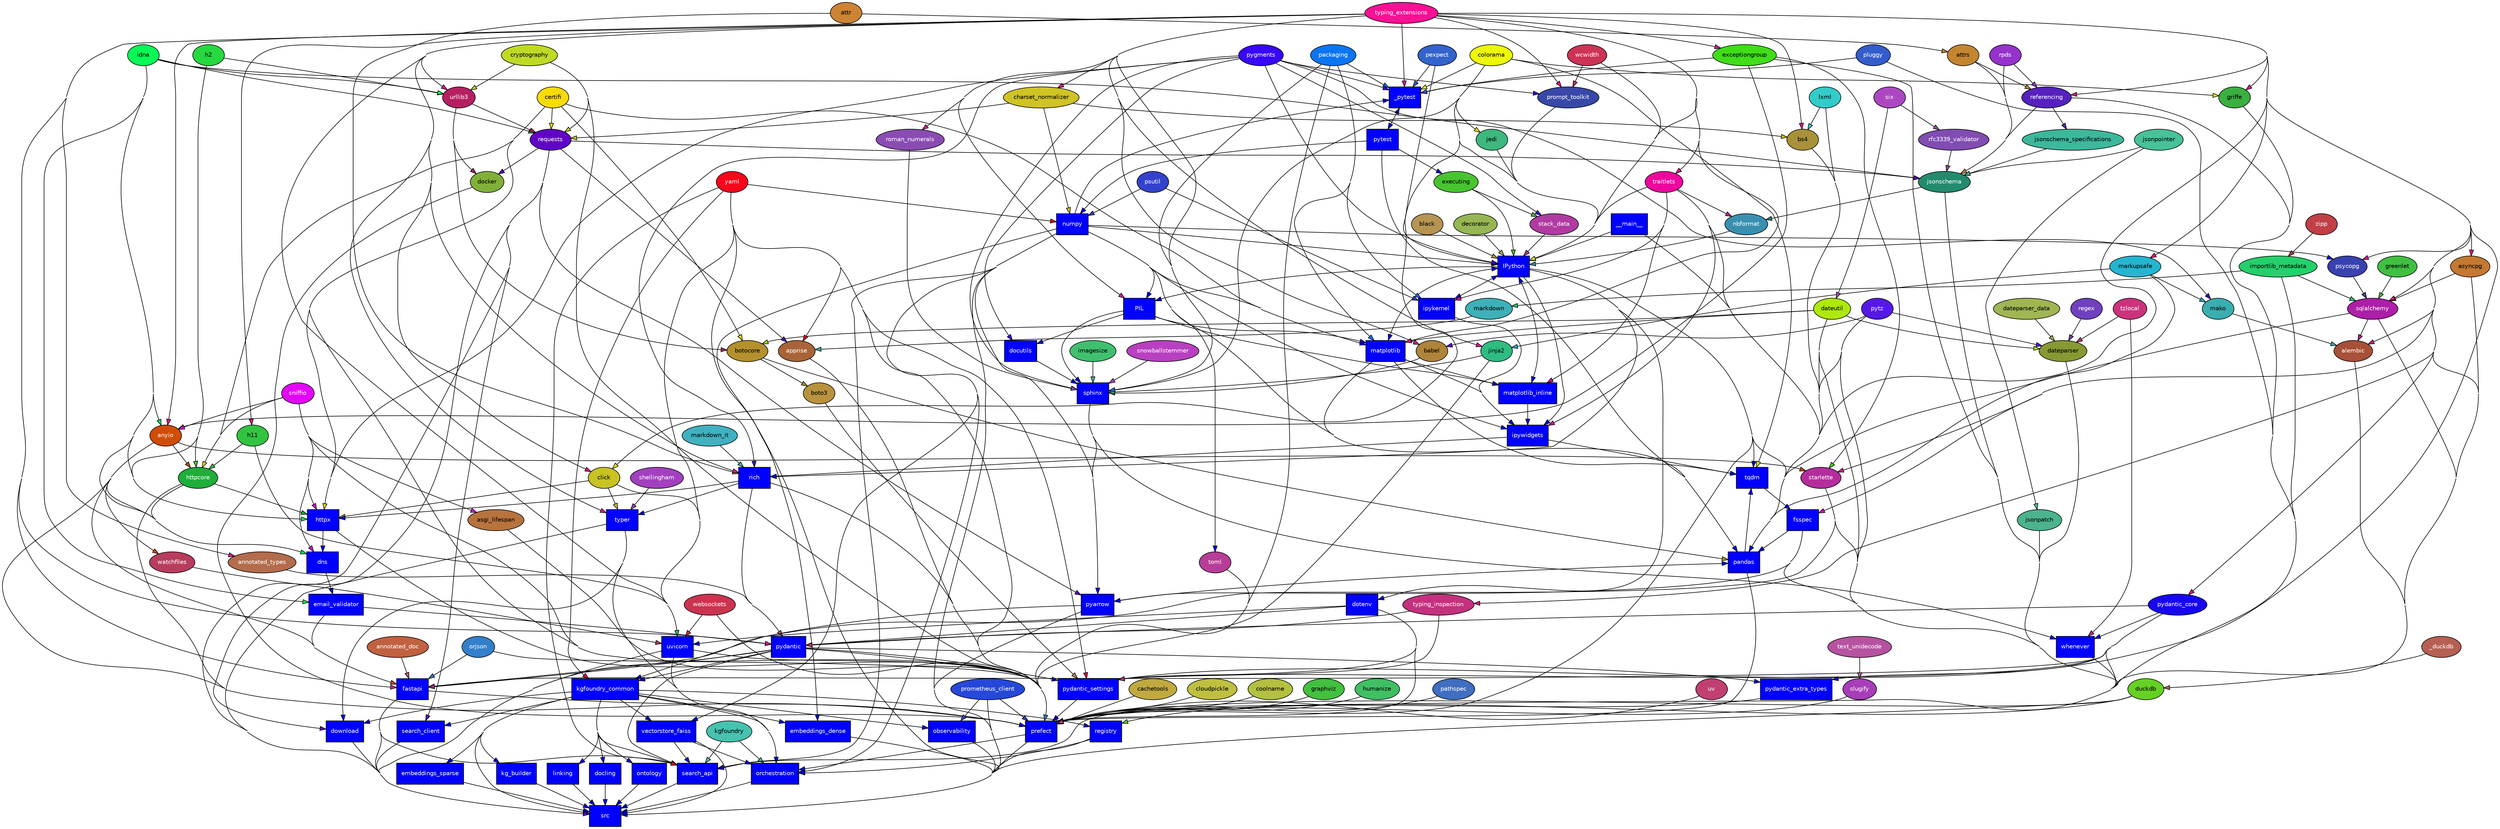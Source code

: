 
digraph G {
    concentrate = true;

    rankdir = TB;
    node [style=filled,fillcolor="#ffffff",fontcolor="#000000",fontname=Helvetica,fontsize=10];

    __main__ [fillcolor="blue",fontcolor="white",shape="box"];
    _duckdb [fillcolor="#b66053",fontcolor="#ffffff"];
    _pytest [fillcolor="blue",fontcolor="white",shape="box"];
    alembic [fillcolor="#a85038",fontcolor="#ffffff"];
    annotated_doc [fillcolor="#c06140",fontcolor="#ffffff"];
    annotated_types [fillcolor="#b36c4c",fontcolor="#ffffff"];
    anyio [fillcolor="#d14c05",fontcolor="#ffffff"];
    apprise [fillcolor="#a86438",fontcolor="#ffffff"];
    asgi_lifespan [fillcolor="#b8733d"];
    asyncpg [fillcolor="#c47831"];
    attr [fillcolor="#cc8333"];
    attrs [fillcolor="#c48531"];
    babel [fillcolor="#b0833a"];
    black [fillcolor="#b69453"];
    boto3 [fillcolor="#b8933d"];
    botocore [fillcolor="#b4912d"];
    bs4 [fillcolor="#a89138"];
    cachetools [fillcolor="#c0aa40"];
    certifi [fillcolor="#f9db06"];
    charset_normalizer [fillcolor="#d0c324"];
    click [fillcolor="#c8c223"];
    cloudpickle [fillcolor="#bfc040"];
    colorama [fillcolor="#edf906"];
    coolname [fillcolor="#b3c040"];
    cryptography [fillcolor="#c0d926"];
    dateparser [fillcolor="#869933"];
    dateparser_data [fillcolor="#a0b653"];
    dateutil [fillcolor="#ade90c"];
    decorator [fillcolor="#97b653"];
    dns [fillcolor="blue",fontcolor="white",shape="box"];
    docker [fillcolor="#81b03a"];
    docling [fillcolor="blue",fontcolor="white",shape="box"];
    docutils [fillcolor="blue",fontcolor="white",shape="box"];
    dotenv [fillcolor="blue",fontcolor="white",shape="box"];
    download [fillcolor="blue",fontcolor="white",shape="box"];
    duckdb [fillcolor="#66d024"];
    email_validator [fillcolor="blue",fontcolor="white",shape="box"];
    embeddings_dense [fillcolor="blue",fontcolor="white",shape="box"];
    embeddings_sparse [fillcolor="blue",fontcolor="white",shape="box"];
    exceptiongroup [fillcolor="#40dd18"];
    executing [fillcolor="#48c431"];
    fastapi [fillcolor="blue",fontcolor="white",shape="box"];
    fsspec [fillcolor="blue",fontcolor="white",shape="box"];
    graphviz [fillcolor="#43c040"];
    greenlet [fillcolor="#40c041"];
    griffe [fillcolor="#3ab041"];
    h11 [fillcolor="#31c440"];
    h2 [fillcolor="#26d940"];
    httpcore [fillcolor="#1eae39",fontcolor="#ffffff"];
    httpx [fillcolor="blue",fontcolor="white",shape="box"];
    humanize [fillcolor="#40c063"];
    idna [fillcolor="#06f954"];
    imagesize [fillcolor="#40c06e"];
    importlib_metadata [fillcolor="#24d06b"];
    ipykernel [fillcolor="blue",fontcolor="white",shape="box"];
    IPython [fillcolor="blue",fontcolor="white",shape="box"];
    ipywidgets [fillcolor="blue",fontcolor="white",shape="box"];
    jedi [fillcolor="#3db87f"];
    jinja2 [fillcolor="#2fbc81"];
    jsonpatch [fillcolor="#4cb38d"];
    jsonpointer [fillcolor="#47c29a"];
    jsonschema [fillcolor="#228b6d",fontcolor="#ffffff"];
    jsonschema_specifications [fillcolor="#3db89a"];
    kg_builder [fillcolor="blue",fontcolor="white",shape="box"];
    kgfoundry [fillcolor="#47c2af"];
    kgfoundry_common [fillcolor="blue",fontcolor="white",shape="box"];
    linking [fillcolor="blue",fontcolor="white",shape="box"];
    lxml [fillcolor="#33ccc9"];
    mako [fillcolor="#3aaeb0"];
    markdown [fillcolor="#3db0b8"];
    markdown_it [fillcolor="#40b1c0"];
    markupsafe [fillcolor="#24b6d0"];
    matplotlib [fillcolor="blue",fontcolor="white",shape="box"];
    matplotlib_inline [fillcolor="blue",fontcolor="white",shape="box"];
    nbformat [fillcolor="#3a8fb0",fontcolor="#ffffff"];
    numpy [fillcolor="blue",fontcolor="white",shape="box"];
    observability [fillcolor="blue",fontcolor="white",shape="box"];
    ontology [fillcolor="blue",fontcolor="white",shape="box"];
    orchestration [fillcolor="blue",fontcolor="white",shape="box"];
    orjson [fillcolor="#337fcc",fontcolor="#ffffff"];
    packaging [fillcolor="#0c75f3",fontcolor="#ffffff"];
    pandas [fillcolor="blue",fontcolor="white",shape="box"];
    pathspec [fillcolor="#406ec0",fontcolor="#ffffff"];
    pexpect [fillcolor="#3364cc",fontcolor="#ffffff"];
    PIL [fillcolor="blue",fontcolor="white",shape="box"];
    pluggy [fillcolor="#335dcc",fontcolor="#ffffff"];
    prefect [fillcolor="blue",fontcolor="white",shape="box"];
    prometheus_client [fillcolor="#2648d9",fontcolor="#ffffff"];
    prompt_toolkit [fillcolor="#3848a8",fontcolor="#ffffff"];
    psutil [fillcolor="#3342cc",fontcolor="#ffffff"];
    psycopg [fillcolor="#3a41b0",fontcolor="#ffffff"];
    pyarrow [fillcolor="blue",fontcolor="white",shape="box"];
    pydantic [fillcolor="blue",fontcolor="white",shape="box"];
    pydantic_core [fillcolor="#1706ef",fontcolor="#ffffff"];
    pydantic_extra_types [fillcolor="blue",fontcolor="white",shape="box"];
    pydantic_settings [fillcolor="blue",fontcolor="white",shape="box"];
    pygments [fillcolor="#3806f9",fontcolor="#ffffff"];
    pytest [fillcolor="blue",fontcolor="white",shape="box"];
    pytz [fillcolor="#5519e6",fontcolor="#ffffff"];
    referencing [fillcolor="#5621bf",fontcolor="#ffffff"];
    regex [fillcolor="#7040c0",fontcolor="#ffffff"];
    registry [fillcolor="blue",fontcolor="white",shape="box"];
    requests [fillcolor="#6005c7",fontcolor="#ffffff"];
    rfc3339_validator [fillcolor="#814cb3",fontcolor="#ffffff"];
    rich [fillcolor="blue",fontcolor="white",shape="box"];
    roman_numerals [fillcolor="#8a4cb3",fontcolor="#ffffff"];
    rpds [fillcolor="#9533cc",fontcolor="#ffffff"];
    search_api [fillcolor="blue",fontcolor="white",shape="box"];
    search_client [fillcolor="blue",fontcolor="white",shape="box"];
    shellingham [fillcolor="#a340c0",fontcolor="#ffffff"];
    six [fillcolor="#ac47c2",fontcolor="#ffffff"];
    slugify [fillcolor="#a73db8",fontcolor="#ffffff"];
    sniffio [fillcolor="#e206f9",fontcolor="#ffffff"];
    snowballstemmer [fillcolor="#b940c0",fontcolor="#ffffff"];
    sphinx [fillcolor="blue",fontcolor="white",shape="box"];
    sqlalchemy [fillcolor="#ae1ea8",fontcolor="#ffffff"];
    src [fillcolor="blue",fontcolor="white",shape="box"];
    stack_data [fillcolor="#b03aa2",fontcolor="#ffffff"];
    starlette [fillcolor="#b42d9d",fontcolor="#ffffff"];
    text_unidecode [fillcolor="#b653a1",fontcolor="#ffffff"];
    toml [fillcolor="#b83d98",fontcolor="#ffffff"];
    tqdm [fillcolor="blue",fontcolor="white",shape="box"];
    traitlets [fillcolor="#ef069f",fontcolor="#ffffff"];
    typer [fillcolor="blue",fontcolor="white",shape="box"];
    typing_extensions [fillcolor="#f91095",fontcolor="#ffffff"];
    typing_inspection [fillcolor="#c4317e",fontcolor="#ffffff"];
    tzlocal [fillcolor="#cc337d",fontcolor="#ffffff"];
    urllib3 [fillcolor="#b62062",fontcolor="#ffffff"];
    uv [fillcolor="#c04072",fontcolor="#ffffff"];
    uvicorn [fillcolor="blue",fontcolor="white",shape="box"];
    vectorstore_faiss [fillcolor="blue",fontcolor="white",shape="box"];
    watchfiles [fillcolor="#b83d5d",fontcolor="#ffffff"];
    wcwidth [fillcolor="#cc3354",fontcolor="#ffffff"];
    websockets [fillcolor="#cc334e",fontcolor="#ffffff"];
    whenever [fillcolor="blue",fontcolor="white",shape="box"];
    yaml [fillcolor="#f9061b",fontcolor="#ffffff"];
    zipp [fillcolor="#c04045",fontcolor="#ffffff"];
    __main__ -> IPython [fillcolor="blue"];
    __main__ -> pandas [fillcolor="blue"];
    _duckdb -> duckdb [fillcolor="#b66053"];
    _pytest -> pytest [fillcolor="blue"];
    alembic -> prefect [fillcolor="#a85038"];
    annotated_doc -> fastapi [fillcolor="#c06140"];
    annotated_types -> pydantic [fillcolor="#b36c4c"];
    anyio -> dns [fillcolor="#d14c05"];
    anyio -> fastapi [fillcolor="#d14c05"];
    anyio -> httpcore [fillcolor="#d14c05"];
    anyio -> prefect [fillcolor="#d14c05"];
    anyio -> starlette [fillcolor="#d14c05"];
    anyio -> watchfiles [fillcolor="#d14c05"];
    apprise -> prefect [fillcolor="#a86438"];
    asgi_lifespan -> prefect [fillcolor="#b8733d"];
    asyncpg -> prefect [fillcolor="#c47831"];
    asyncpg -> sqlalchemy [fillcolor="#c47831"];
    attr -> attrs [fillcolor="#cc8333"];
    attr -> rich [fillcolor="#cc8333"];
    attrs -> jsonschema [fillcolor="#c48531"];
    attrs -> referencing [fillcolor="#c48531"];
    babel -> sphinx [fillcolor="#b0833a"];
    black -> IPython [fillcolor="#b69453"];
    boto3 -> pydantic_settings [fillcolor="#b8933d"];
    botocore -> boto3 [fillcolor="#b4912d"];
    botocore -> pandas [fillcolor="#b4912d"];
    bs4 -> pandas [fillcolor="#a89138"];
    cachetools -> prefect [fillcolor="#c0aa40"];
    certifi -> botocore [fillcolor="#f9db06"];
    certifi -> httpcore [fillcolor="#f9db06"];
    certifi -> httpx [fillcolor="#f9db06"];
    certifi -> matplotlib [fillcolor="#f9db06"];
    certifi -> prefect [fillcolor="#f9db06"];
    certifi -> requests [fillcolor="#f9db06"];
    charset_normalizer -> bs4 [fillcolor="#d0c324"];
    charset_normalizer -> numpy [fillcolor="#d0c324"];
    charset_normalizer -> requests [fillcolor="#d0c324"];
    click -> httpx [fillcolor="#c8c223"];
    click -> typer [fillcolor="#c8c223"];
    click -> uvicorn [fillcolor="#c8c223"];
    cloudpickle -> prefect [fillcolor="#bfc040"];
    colorama -> _pytest [fillcolor="#edf906"];
    colorama -> click [fillcolor="#edf906"];
    colorama -> griffe [fillcolor="#edf906"];
    colorama -> IPython [fillcolor="#edf906"];
    colorama -> jedi [fillcolor="#edf906"];
    colorama -> sphinx [fillcolor="#edf906"];
    colorama -> tqdm [fillcolor="#edf906"];
    coolname -> prefect [fillcolor="#b3c040"];
    cryptography -> prefect [fillcolor="#c0d926"];
    cryptography -> requests [fillcolor="#c0d926"];
    cryptography -> urllib3 [fillcolor="#c0d926"];
    dateparser -> prefect [fillcolor="#869933"];
    dateparser_data -> dateparser [fillcolor="#a0b653"];
    dateutil -> botocore [fillcolor="#ade90c"];
    dateutil -> dateparser [fillcolor="#ade90c"];
    dateutil -> matplotlib [fillcolor="#ade90c"];
    dateutil -> pandas [fillcolor="#ade90c"];
    dateutil -> prefect [fillcolor="#ade90c"];
    decorator -> IPython [fillcolor="#97b653"];
    dns -> email_validator [fillcolor="blue"];
    docker -> prefect [fillcolor="#81b03a"];
    docling -> src [fillcolor="blue"];
    docutils -> sphinx [fillcolor="blue"];
    dotenv -> prefect [fillcolor="blue"];
    dotenv -> pydantic [fillcolor="blue"];
    dotenv -> pydantic_settings [fillcolor="blue"];
    dotenv -> uvicorn [fillcolor="blue"];
    download -> src [fillcolor="blue"];
    duckdb -> registry [fillcolor="#66d024"];
    duckdb -> search_api [fillcolor="#66d024"];
    duckdb -> src [fillcolor="#66d024"];
    email_validator -> fastapi [fillcolor="blue"];
    email_validator -> pydantic [fillcolor="blue"];
    embeddings_dense -> src [fillcolor="blue"];
    embeddings_sparse -> src [fillcolor="blue"];
    exceptiongroup -> _pytest [fillcolor="#40dd18"];
    exceptiongroup -> anyio [fillcolor="#40dd18"];
    exceptiongroup -> prefect [fillcolor="#40dd18"];
    exceptiongroup -> starlette [fillcolor="#40dd18"];
    executing -> IPython [fillcolor="#48c431"];
    executing -> stack_data [fillcolor="#48c431"];
    fastapi -> prefect [fillcolor="blue"];
    fastapi -> search_api [fillcolor="blue"];
    fastapi -> src [fillcolor="blue"];
    fsspec -> pandas [fillcolor="blue"];
    fsspec -> prefect [fillcolor="blue"];
    fsspec -> pyarrow [fillcolor="blue"];
    graphviz -> prefect [fillcolor="#43c040"];
    greenlet -> sqlalchemy [fillcolor="#40c041"];
    griffe -> prefect [fillcolor="#3ab041"];
    h11 -> httpcore [fillcolor="#31c440"];
    h11 -> uvicorn [fillcolor="#31c440"];
    h2 -> httpcore [fillcolor="#26d940"];
    h2 -> httpx [fillcolor="#26d940"];
    h2 -> urllib3 [fillcolor="#26d940"];
    httpcore -> dns [fillcolor="#1eae39"];
    httpcore -> httpx [fillcolor="#1eae39"];
    httpcore -> prefect [fillcolor="#1eae39"];
    httpx -> dns [fillcolor="blue"];
    httpx -> prefect [fillcolor="blue"];
    humanize -> prefect [fillcolor="#40c063"];
    idna -> anyio [fillcolor="#06f954"];
    idna -> dns [fillcolor="#06f954"];
    idna -> email_validator [fillcolor="#06f954"];
    idna -> httpx [fillcolor="#06f954"];
    idna -> jsonschema [fillcolor="#06f954"];
    idna -> requests [fillcolor="#06f954"];
    idna -> urllib3 [fillcolor="#06f954"];
    imagesize -> sphinx [fillcolor="#40c06e"];
    importlib_metadata -> markdown [fillcolor="#24d06b"];
    importlib_metadata -> prefect [fillcolor="#24d06b"];
    importlib_metadata -> sqlalchemy [fillcolor="#24d06b"];
    ipykernel -> IPython [fillcolor="blue"];
    ipykernel -> ipywidgets [fillcolor="blue"];
    IPython -> dotenv [fillcolor="blue"];
    IPython -> ipykernel [fillcolor="blue"];
    IPython -> ipywidgets [fillcolor="blue"];
    IPython -> matplotlib [fillcolor="blue"];
    IPython -> matplotlib_inline [fillcolor="blue"];
    IPython -> pandas [fillcolor="blue"];
    IPython -> PIL [fillcolor="blue"];
    IPython -> prefect [fillcolor="blue"];
    IPython -> rich [fillcolor="blue"];
    IPython -> tqdm [fillcolor="blue"];
    ipywidgets -> rich [fillcolor="blue"];
    ipywidgets -> tqdm [fillcolor="blue"];
    jedi -> IPython [fillcolor="#3db87f"];
    jinja2 -> prefect [fillcolor="#2fbc81"];
    jinja2 -> sphinx [fillcolor="#2fbc81"];
    jsonpatch -> prefect [fillcolor="#4cb38d"];
    jsonpointer -> jsonpatch [fillcolor="#47c29a"];
    jsonpointer -> jsonschema [fillcolor="#47c29a"];
    jsonschema -> nbformat [fillcolor="#228b6d"];
    jsonschema -> prefect [fillcolor="#228b6d"];
    jsonschema_specifications -> jsonschema [fillcolor="#3db89a"];
    kg_builder -> src [fillcolor="blue"];
    kgfoundry -> orchestration [fillcolor="#47c2af"];
    kgfoundry -> search_api [fillcolor="#47c2af"];
    kgfoundry_common -> docling [fillcolor="blue"];
    kgfoundry_common -> download [fillcolor="blue"];
    kgfoundry_common -> embeddings_dense [fillcolor="blue"];
    kgfoundry_common -> embeddings_sparse [fillcolor="blue"];
    kgfoundry_common -> kg_builder [fillcolor="blue"];
    kgfoundry_common -> linking [fillcolor="blue"];
    kgfoundry_common -> observability [fillcolor="blue"];
    kgfoundry_common -> ontology [fillcolor="blue"];
    kgfoundry_common -> orchestration [fillcolor="blue"];
    kgfoundry_common -> registry [fillcolor="blue"];
    kgfoundry_common -> search_api [fillcolor="blue"];
    kgfoundry_common -> search_client [fillcolor="blue"];
    kgfoundry_common -> src [fillcolor="blue"];
    kgfoundry_common -> vectorstore_faiss [fillcolor="blue"];
    linking -> src [fillcolor="blue"];
    lxml -> bs4 [fillcolor="#33ccc9"];
    lxml -> pandas [fillcolor="#33ccc9"];
    mako -> alembic [fillcolor="#3aaeb0"];
    markdown -> apprise [fillcolor="#3db0b8"];
    markdown_it -> rich [fillcolor="#40b1c0"];
    markupsafe -> jinja2 [fillcolor="#24b6d0"];
    markupsafe -> mako [fillcolor="#24b6d0"];
    markupsafe -> pandas [fillcolor="#24b6d0"];
    matplotlib -> IPython [fillcolor="blue"];
    matplotlib -> ipywidgets [fillcolor="blue"];
    matplotlib -> matplotlib_inline [fillcolor="blue"];
    matplotlib -> pandas [fillcolor="blue"];
    matplotlib -> tqdm [fillcolor="blue"];
    matplotlib_inline -> IPython [fillcolor="blue"];
    matplotlib_inline -> ipywidgets [fillcolor="blue"];
    nbformat -> IPython [fillcolor="#3a8fb0"];
    numpy -> _pytest [fillcolor="blue"];
    numpy -> embeddings_dense [fillcolor="blue"];
    numpy -> IPython [fillcolor="blue"];
    numpy -> ipywidgets [fillcolor="blue"];
    numpy -> matplotlib [fillcolor="blue"];
    numpy -> orchestration [fillcolor="blue"];
    numpy -> pandas [fillcolor="blue"];
    numpy -> PIL [fillcolor="blue"];
    numpy -> psycopg [fillcolor="blue"];
    numpy -> pyarrow [fillcolor="blue"];
    numpy -> search_api [fillcolor="blue"];
    numpy -> src [fillcolor="blue"];
    numpy -> toml [fillcolor="blue"];
    numpy -> vectorstore_faiss [fillcolor="blue"];
    observability -> src [fillcolor="blue"];
    ontology -> src [fillcolor="blue"];
    orchestration -> src [fillcolor="blue"];
    orjson -> fastapi [fillcolor="#337fcc"];
    orjson -> prefect [fillcolor="#337fcc"];
    packaging -> _pytest [fillcolor="#0c75f3"];
    packaging -> ipykernel [fillcolor="#0c75f3"];
    packaging -> matplotlib [fillcolor="#0c75f3"];
    packaging -> prefect [fillcolor="#0c75f3"];
    packaging -> sphinx [fillcolor="#0c75f3"];
    pandas -> prefect [fillcolor="blue"];
    pandas -> pyarrow [fillcolor="blue"];
    pandas -> tqdm [fillcolor="blue"];
    pathspec -> prefect [fillcolor="#406ec0"];
    pexpect -> _pytest [fillcolor="#3364cc"];
    pexpect -> IPython [fillcolor="#3364cc"];
    PIL -> docutils [fillcolor="blue"];
    PIL -> matplotlib [fillcolor="blue"];
    PIL -> matplotlib_inline [fillcolor="blue"];
    PIL -> sphinx [fillcolor="blue"];
    pluggy -> _pytest [fillcolor="#335dcc"];
    pluggy -> prefect [fillcolor="#335dcc"];
    prefect -> orchestration [fillcolor="blue"];
    prefect -> src [fillcolor="blue"];
    prometheus_client -> observability [fillcolor="#2648d9"];
    prometheus_client -> prefect [fillcolor="#2648d9"];
    prometheus_client -> src [fillcolor="#2648d9"];
    prompt_toolkit -> IPython [fillcolor="#3848a8"];
    psutil -> ipykernel [fillcolor="#3342cc"];
    psutil -> numpy [fillcolor="#3342cc"];
    psycopg -> sqlalchemy [fillcolor="#3a41b0"];
    pyarrow -> kgfoundry_common [fillcolor="blue"];
    pyarrow -> pandas [fillcolor="blue"];
    pyarrow -> src [fillcolor="blue"];
    pydantic -> fastapi [fillcolor="blue"];
    pydantic -> kgfoundry_common [fillcolor="blue"];
    pydantic -> prefect [fillcolor="blue"];
    pydantic -> pydantic_extra_types [fillcolor="blue"];
    pydantic -> pydantic_settings [fillcolor="blue"];
    pydantic -> search_api [fillcolor="blue"];
    pydantic -> src [fillcolor="blue"];
    pydantic_core -> fastapi [fillcolor="#1706ef"];
    pydantic_core -> prefect [fillcolor="#1706ef"];
    pydantic_core -> pydantic [fillcolor="#1706ef"];
    pydantic_core -> pydantic_extra_types [fillcolor="#1706ef"];
    pydantic_core -> pydantic_settings [fillcolor="#1706ef"];
    pydantic_core -> whenever [fillcolor="#1706ef"];
    pydantic_extra_types -> prefect [fillcolor="blue"];
    pydantic_settings -> prefect [fillcolor="blue"];
    pygments -> _pytest [fillcolor="#3806f9"];
    pygments -> docutils [fillcolor="#3806f9"];
    pygments -> httpx [fillcolor="#3806f9"];
    pygments -> IPython [fillcolor="#3806f9"];
    pygments -> mako [fillcolor="#3806f9"];
    pygments -> prompt_toolkit [fillcolor="#3806f9"];
    pygments -> rich [fillcolor="#3806f9"];
    pygments -> sphinx [fillcolor="#3806f9"];
    pygments -> stack_data [fillcolor="#3806f9"];
    pytest -> _pytest [fillcolor="blue"];
    pytest -> executing [fillcolor="blue"];
    pytest -> numpy [fillcolor="blue"];
    pytest -> pandas [fillcolor="blue"];
    pytz -> babel [fillcolor="#5519e6"];
    pytz -> dateparser [fillcolor="#5519e6"];
    pytz -> pandas [fillcolor="#5519e6"];
    pytz -> prefect [fillcolor="#5519e6"];
    referencing -> jsonschema [fillcolor="#5621bf"];
    referencing -> jsonschema_specifications [fillcolor="#5621bf"];
    referencing -> prefect [fillcolor="#5621bf"];
    regex -> dateparser [fillcolor="#7040c0"];
    registry -> orchestration [fillcolor="blue"];
    registry -> src [fillcolor="blue"];
    requests -> apprise [fillcolor="#6005c7"];
    requests -> docker [fillcolor="#6005c7"];
    requests -> download [fillcolor="#6005c7"];
    requests -> jsonschema [fillcolor="#6005c7"];
    requests -> pyarrow [fillcolor="#6005c7"];
    requests -> search_client [fillcolor="#6005c7"];
    requests -> src [fillcolor="#6005c7"];
    rfc3339_validator -> jsonschema [fillcolor="#814cb3"];
    rich -> httpx [fillcolor="blue"];
    rich -> prefect [fillcolor="blue"];
    rich -> pydantic [fillcolor="blue"];
    rich -> typer [fillcolor="blue"];
    roman_numerals -> sphinx [fillcolor="#8a4cb3"];
    rpds -> jsonschema [fillcolor="#9533cc"];
    rpds -> referencing [fillcolor="#9533cc"];
    search_api -> src [fillcolor="blue"];
    search_client -> src [fillcolor="blue"];
    shellingham -> typer [fillcolor="#a340c0"];
    six -> dateutil [fillcolor="#ac47c2"];
    six -> rfc3339_validator [fillcolor="#ac47c2"];
    slugify -> prefect [fillcolor="#a73db8"];
    sniffio -> anyio [fillcolor="#e206f9"];
    sniffio -> asgi_lifespan [fillcolor="#e206f9"];
    sniffio -> dns [fillcolor="#e206f9"];
    sniffio -> httpcore [fillcolor="#e206f9"];
    sniffio -> httpx [fillcolor="#e206f9"];
    sniffio -> prefect [fillcolor="#e206f9"];
    snowballstemmer -> sphinx [fillcolor="#b940c0"];
    sphinx -> pyarrow [fillcolor="blue"];
    sphinx -> whenever [fillcolor="blue"];
    sqlalchemy -> alembic [fillcolor="#ae1ea8"];
    sqlalchemy -> pandas [fillcolor="#ae1ea8"];
    sqlalchemy -> prefect [fillcolor="#ae1ea8"];
    stack_data -> IPython [fillcolor="#b03aa2"];
    starlette -> fastapi [fillcolor="#b42d9d"];
    starlette -> prefect [fillcolor="#b42d9d"];
    text_unidecode -> slugify [fillcolor="#b653a1"];
    toml -> prefect [fillcolor="#b83d98"];
    tqdm -> fsspec [fillcolor="blue"];
    traitlets -> ipykernel [fillcolor="#ef069f"];
    traitlets -> IPython [fillcolor="#ef069f"];
    traitlets -> ipywidgets [fillcolor="#ef069f"];
    traitlets -> matplotlib_inline [fillcolor="#ef069f"];
    traitlets -> nbformat [fillcolor="#ef069f"];
    traitlets -> pandas [fillcolor="#ef069f"];
    typer -> download [fillcolor="blue"];
    typer -> orchestration [fillcolor="blue"];
    typer -> src [fillcolor="blue"];
    typing_extensions -> _pytest [fillcolor="#f91095"];
    typing_extensions -> alembic [fillcolor="#f91095"];
    typing_extensions -> annotated_types [fillcolor="#f91095"];
    typing_extensions -> anyio [fillcolor="#f91095"];
    typing_extensions -> asyncpg [fillcolor="#f91095"];
    typing_extensions -> babel [fillcolor="#f91095"];
    typing_extensions -> bs4 [fillcolor="#f91095"];
    typing_extensions -> charset_normalizer [fillcolor="#f91095"];
    typing_extensions -> click [fillcolor="#f91095"];
    typing_extensions -> exceptiongroup [fillcolor="#f91095"];
    typing_extensions -> fastapi [fillcolor="#f91095"];
    typing_extensions -> fsspec [fillcolor="#f91095"];
    typing_extensions -> griffe [fillcolor="#f91095"];
    typing_extensions -> h11 [fillcolor="#f91095"];
    typing_extensions -> IPython [fillcolor="#f91095"];
    typing_extensions -> jinja2 [fillcolor="#f91095"];
    typing_extensions -> markupsafe [fillcolor="#f91095"];
    typing_extensions -> matplotlib [fillcolor="#f91095"];
    typing_extensions -> pandas [fillcolor="#f91095"];
    typing_extensions -> PIL [fillcolor="#f91095"];
    typing_extensions -> prefect [fillcolor="#f91095"];
    typing_extensions -> prompt_toolkit [fillcolor="#f91095"];
    typing_extensions -> psycopg [fillcolor="#f91095"];
    typing_extensions -> pydantic [fillcolor="#f91095"];
    typing_extensions -> pydantic_core [fillcolor="#f91095"];
    typing_extensions -> pydantic_settings [fillcolor="#f91095"];
    typing_extensions -> referencing [fillcolor="#f91095"];
    typing_extensions -> rich [fillcolor="#f91095"];
    typing_extensions -> roman_numerals [fillcolor="#f91095"];
    typing_extensions -> sphinx [fillcolor="#f91095"];
    typing_extensions -> sqlalchemy [fillcolor="#f91095"];
    typing_extensions -> starlette [fillcolor="#f91095"];
    typing_extensions -> traitlets [fillcolor="#f91095"];
    typing_extensions -> typer [fillcolor="#f91095"];
    typing_extensions -> typing_inspection [fillcolor="#f91095"];
    typing_extensions -> urllib3 [fillcolor="#f91095"];
    typing_extensions -> uvicorn [fillcolor="#f91095"];
    typing_inspection -> pydantic [fillcolor="#c4317e"];
    typing_inspection -> pydantic_settings [fillcolor="#c4317e"];
    tzlocal -> dateparser [fillcolor="#cc337d"];
    tzlocal -> whenever [fillcolor="#cc337d"];
    urllib3 -> botocore [fillcolor="#b62062"];
    urllib3 -> docker [fillcolor="#b62062"];
    urllib3 -> requests [fillcolor="#b62062"];
    uv -> prefect [fillcolor="#c04072"];
    uvicorn -> orchestration [fillcolor="blue"];
    uvicorn -> prefect [fillcolor="blue"];
    uvicorn -> src [fillcolor="blue"];
    vectorstore_faiss -> orchestration [fillcolor="blue"];
    vectorstore_faiss -> search_api [fillcolor="blue"];
    vectorstore_faiss -> src [fillcolor="blue"];
    watchfiles -> uvicorn [fillcolor="#b83d5d"];
    wcwidth -> IPython [fillcolor="#cc3354"];
    wcwidth -> prompt_toolkit [fillcolor="#cc3354"];
    websockets -> prefect [fillcolor="#cc334e"];
    websockets -> uvicorn [fillcolor="#cc334e"];
    whenever -> prefect [fillcolor="blue"];
    yaml -> apprise [fillcolor="#f9061b"];
    yaml -> kgfoundry_common [fillcolor="#f9061b"];
    yaml -> numpy [fillcolor="#f9061b"];
    yaml -> prefect [fillcolor="#f9061b"];
    yaml -> pydantic_settings [fillcolor="#f9061b"];
    yaml -> search_api [fillcolor="#f9061b"];
    yaml -> src [fillcolor="#f9061b"];
    yaml -> uvicorn [fillcolor="#f9061b"];
    zipp -> importlib_metadata [fillcolor="#c04045"];
}
